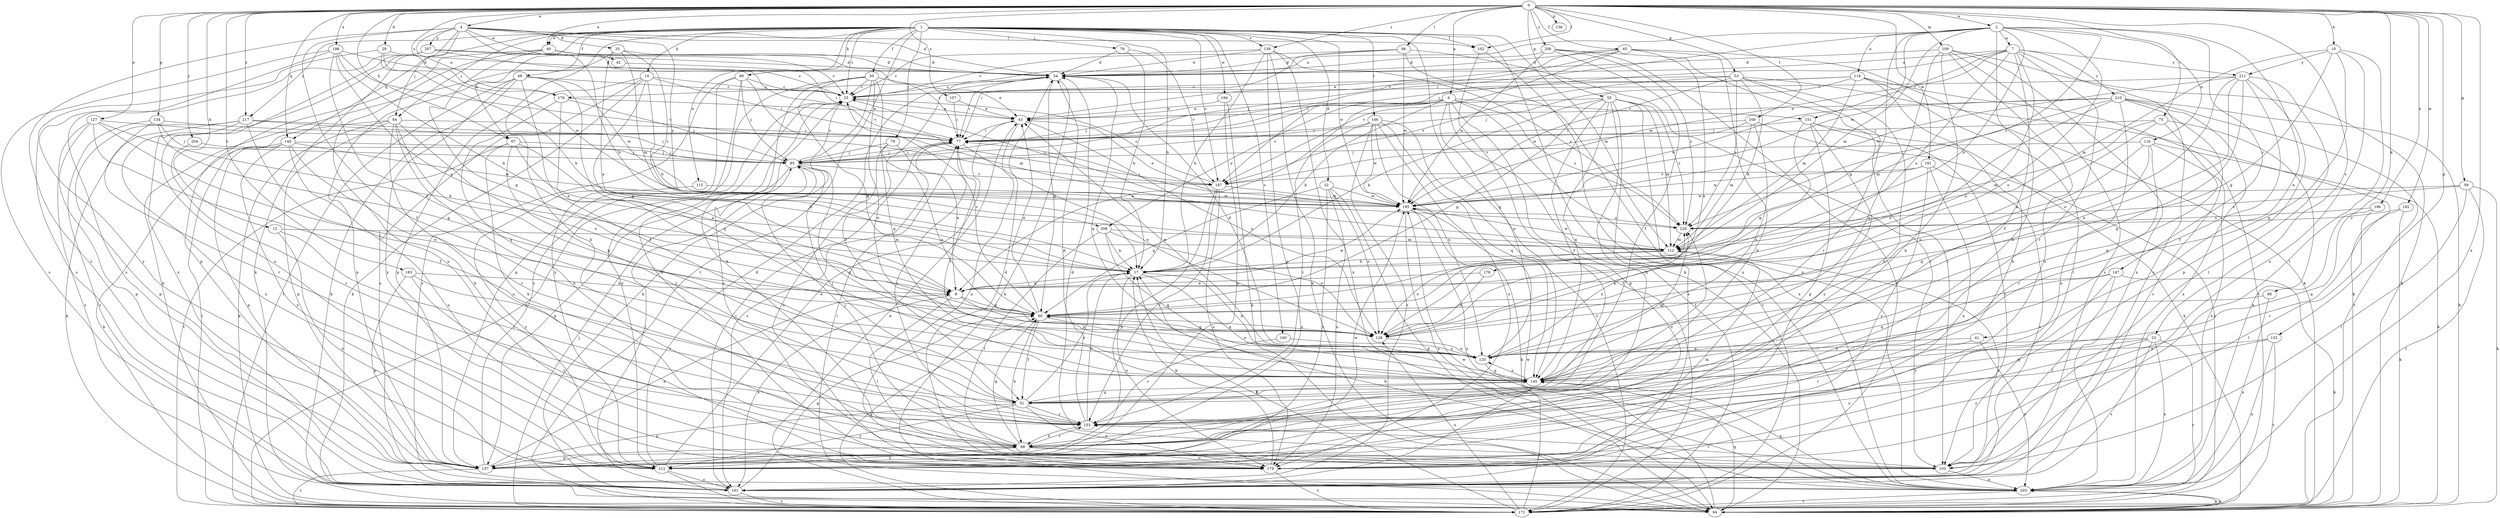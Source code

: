 strict digraph  {
0;
1;
2;
4;
6;
7;
8;
10;
12;
14;
17;
23;
25;
29;
32;
33;
34;
40;
41;
42;
43;
45;
48;
50;
51;
53;
55;
59;
60;
67;
68;
75;
77;
78;
79;
84;
85;
88;
89;
94;
96;
102;
103;
109;
112;
115;
116;
119;
120;
127;
128;
132;
134;
136;
137;
140;
145;
146;
147;
151;
153;
157;
158;
160;
161;
168;
171;
176;
178;
179;
183;
187;
191;
192;
194;
195;
196;
198;
203;
204;
206;
207;
208;
210;
211;
212;
217;
220;
0 -> 2  [label=a];
0 -> 4  [label=a];
0 -> 6  [label=a];
0 -> 10  [label=b];
0 -> 12  [label=b];
0 -> 23  [label=c];
0 -> 29  [label=d];
0 -> 40  [label=e];
0 -> 45  [label=f];
0 -> 53  [label=g];
0 -> 55  [label=g];
0 -> 59  [label=g];
0 -> 67  [label=h];
0 -> 75  [label=i];
0 -> 88  [label=k];
0 -> 96  [label=l];
0 -> 102  [label=l];
0 -> 109  [label=m];
0 -> 127  [label=o];
0 -> 132  [label=p];
0 -> 134  [label=p];
0 -> 136  [label=p];
0 -> 140  [label=q];
0 -> 157  [label=s];
0 -> 158  [label=s];
0 -> 168  [label=t];
0 -> 176  [label=u];
0 -> 183  [label=v];
0 -> 191  [label=w];
0 -> 192  [label=w];
0 -> 196  [label=x];
0 -> 198  [label=x];
0 -> 203  [label=x];
0 -> 204  [label=y];
0 -> 206  [label=y];
0 -> 217  [label=z];
1 -> 14  [label=b];
1 -> 17  [label=b];
1 -> 25  [label=c];
1 -> 32  [label=d];
1 -> 40  [label=e];
1 -> 48  [label=f];
1 -> 50  [label=f];
1 -> 67  [label=h];
1 -> 68  [label=h];
1 -> 78  [label=j];
1 -> 79  [label=j];
1 -> 84  [label=j];
1 -> 89  [label=k];
1 -> 94  [label=k];
1 -> 102  [label=l];
1 -> 112  [label=m];
1 -> 115  [label=n];
1 -> 140  [label=q];
1 -> 145  [label=q];
1 -> 146  [label=r];
1 -> 158  [label=s];
1 -> 160  [label=s];
1 -> 171  [label=t];
1 -> 187  [label=v];
1 -> 194  [label=w];
1 -> 195  [label=w];
1 -> 217  [label=z];
2 -> 7  [label=a];
2 -> 17  [label=b];
2 -> 41  [label=e];
2 -> 60  [label=g];
2 -> 68  [label=h];
2 -> 77  [label=i];
2 -> 112  [label=m];
2 -> 116  [label=n];
2 -> 119  [label=n];
2 -> 128  [label=o];
2 -> 147  [label=r];
2 -> 176  [label=u];
2 -> 195  [label=w];
2 -> 220  [label=z];
4 -> 17  [label=b];
4 -> 33  [label=d];
4 -> 34  [label=d];
4 -> 42  [label=e];
4 -> 51  [label=f];
4 -> 84  [label=j];
4 -> 94  [label=k];
4 -> 102  [label=l];
4 -> 161  [label=s];
4 -> 176  [label=u];
4 -> 207  [label=y];
4 -> 208  [label=y];
6 -> 8  [label=a];
6 -> 17  [label=b];
6 -> 85  [label=j];
6 -> 120  [label=n];
6 -> 137  [label=p];
6 -> 151  [label=r];
6 -> 171  [label=t];
6 -> 187  [label=v];
6 -> 203  [label=x];
6 -> 208  [label=y];
6 -> 220  [label=z];
7 -> 34  [label=d];
7 -> 51  [label=f];
7 -> 77  [label=i];
7 -> 128  [label=o];
7 -> 151  [label=r];
7 -> 153  [label=r];
7 -> 161  [label=s];
7 -> 178  [label=u];
7 -> 195  [label=w];
7 -> 210  [label=y];
7 -> 211  [label=y];
8 -> 60  [label=g];
8 -> 103  [label=l];
8 -> 120  [label=n];
8 -> 161  [label=s];
8 -> 195  [label=w];
10 -> 60  [label=g];
10 -> 103  [label=l];
10 -> 112  [label=m];
10 -> 145  [label=q];
10 -> 179  [label=u];
10 -> 211  [label=y];
12 -> 112  [label=m];
12 -> 153  [label=r];
12 -> 212  [label=y];
14 -> 17  [label=b];
14 -> 25  [label=c];
14 -> 60  [label=g];
14 -> 77  [label=i];
14 -> 94  [label=k];
14 -> 137  [label=p];
14 -> 161  [label=s];
17 -> 8  [label=a];
17 -> 120  [label=n];
17 -> 145  [label=q];
17 -> 179  [label=u];
23 -> 120  [label=n];
23 -> 145  [label=q];
23 -> 161  [label=s];
23 -> 171  [label=t];
23 -> 203  [label=x];
23 -> 212  [label=y];
25 -> 43  [label=e];
25 -> 212  [label=y];
29 -> 17  [label=b];
29 -> 34  [label=d];
29 -> 161  [label=s];
29 -> 195  [label=w];
32 -> 60  [label=g];
32 -> 94  [label=k];
32 -> 128  [label=o];
32 -> 179  [label=u];
32 -> 195  [label=w];
32 -> 212  [label=y];
33 -> 8  [label=a];
33 -> 34  [label=d];
33 -> 94  [label=k];
33 -> 112  [label=m];
33 -> 220  [label=z];
34 -> 25  [label=c];
34 -> 51  [label=f];
34 -> 60  [label=g];
34 -> 77  [label=i];
34 -> 94  [label=k];
34 -> 145  [label=q];
40 -> 25  [label=c];
40 -> 34  [label=d];
40 -> 60  [label=g];
40 -> 77  [label=i];
40 -> 137  [label=p];
40 -> 179  [label=u];
41 -> 120  [label=n];
41 -> 153  [label=r];
41 -> 203  [label=x];
42 -> 77  [label=i];
43 -> 77  [label=i];
43 -> 128  [label=o];
43 -> 179  [label=u];
45 -> 34  [label=d];
45 -> 43  [label=e];
45 -> 68  [label=h];
45 -> 85  [label=j];
45 -> 94  [label=k];
45 -> 128  [label=o];
45 -> 187  [label=v];
48 -> 25  [label=c];
48 -> 51  [label=f];
48 -> 94  [label=k];
48 -> 137  [label=p];
48 -> 145  [label=q];
48 -> 171  [label=t];
48 -> 195  [label=w];
48 -> 212  [label=y];
50 -> 25  [label=c];
50 -> 43  [label=e];
50 -> 60  [label=g];
50 -> 68  [label=h];
50 -> 94  [label=k];
50 -> 120  [label=n];
50 -> 137  [label=p];
50 -> 145  [label=q];
51 -> 17  [label=b];
51 -> 85  [label=j];
51 -> 137  [label=p];
51 -> 145  [label=q];
51 -> 153  [label=r];
51 -> 179  [label=u];
51 -> 212  [label=y];
53 -> 17  [label=b];
53 -> 25  [label=c];
53 -> 68  [label=h];
53 -> 94  [label=k];
53 -> 153  [label=r];
53 -> 187  [label=v];
53 -> 195  [label=w];
53 -> 220  [label=z];
55 -> 17  [label=b];
55 -> 43  [label=e];
55 -> 51  [label=f];
55 -> 60  [label=g];
55 -> 68  [label=h];
55 -> 112  [label=m];
55 -> 145  [label=q];
55 -> 161  [label=s];
55 -> 171  [label=t];
55 -> 220  [label=z];
59 -> 94  [label=k];
59 -> 103  [label=l];
59 -> 171  [label=t];
59 -> 195  [label=w];
59 -> 220  [label=z];
60 -> 25  [label=c];
60 -> 43  [label=e];
60 -> 51  [label=f];
60 -> 68  [label=h];
60 -> 120  [label=n];
60 -> 128  [label=o];
67 -> 8  [label=a];
67 -> 17  [label=b];
67 -> 68  [label=h];
67 -> 85  [label=j];
67 -> 153  [label=r];
67 -> 171  [label=t];
68 -> 60  [label=g];
68 -> 85  [label=j];
68 -> 103  [label=l];
68 -> 137  [label=p];
68 -> 153  [label=r];
68 -> 179  [label=u];
68 -> 212  [label=y];
75 -> 8  [label=a];
75 -> 77  [label=i];
75 -> 112  [label=m];
75 -> 145  [label=q];
75 -> 203  [label=x];
77 -> 85  [label=j];
77 -> 128  [label=o];
77 -> 161  [label=s];
78 -> 17  [label=b];
78 -> 34  [label=d];
78 -> 187  [label=v];
79 -> 8  [label=a];
79 -> 85  [label=j];
79 -> 128  [label=o];
79 -> 179  [label=u];
84 -> 68  [label=h];
84 -> 77  [label=i];
84 -> 94  [label=k];
84 -> 128  [label=o];
84 -> 137  [label=p];
84 -> 145  [label=q];
84 -> 171  [label=t];
84 -> 179  [label=u];
85 -> 25  [label=c];
85 -> 77  [label=i];
85 -> 137  [label=p];
85 -> 145  [label=q];
85 -> 187  [label=v];
88 -> 60  [label=g];
88 -> 203  [label=x];
89 -> 25  [label=c];
89 -> 85  [label=j];
89 -> 112  [label=m];
89 -> 161  [label=s];
89 -> 179  [label=u];
89 -> 212  [label=y];
94 -> 145  [label=q];
94 -> 195  [label=w];
94 -> 203  [label=x];
96 -> 25  [label=c];
96 -> 34  [label=d];
96 -> 77  [label=i];
96 -> 103  [label=l];
96 -> 195  [label=w];
96 -> 203  [label=x];
102 -> 171  [label=t];
102 -> 203  [label=x];
103 -> 25  [label=c];
103 -> 34  [label=d];
103 -> 153  [label=r];
103 -> 203  [label=x];
109 -> 34  [label=d];
109 -> 68  [label=h];
109 -> 94  [label=k];
109 -> 145  [label=q];
109 -> 161  [label=s];
109 -> 179  [label=u];
109 -> 203  [label=x];
112 -> 17  [label=b];
112 -> 128  [label=o];
112 -> 161  [label=s];
112 -> 195  [label=w];
115 -> 195  [label=w];
115 -> 212  [label=y];
116 -> 85  [label=j];
116 -> 94  [label=k];
116 -> 128  [label=o];
116 -> 145  [label=q];
116 -> 153  [label=r];
116 -> 203  [label=x];
119 -> 25  [label=c];
119 -> 68  [label=h];
119 -> 77  [label=i];
119 -> 85  [label=j];
119 -> 103  [label=l];
119 -> 112  [label=m];
119 -> 171  [label=t];
120 -> 34  [label=d];
120 -> 43  [label=e];
120 -> 145  [label=q];
120 -> 220  [label=z];
127 -> 17  [label=b];
127 -> 51  [label=f];
127 -> 77  [label=i];
127 -> 120  [label=n];
127 -> 137  [label=p];
127 -> 161  [label=s];
128 -> 60  [label=g];
128 -> 120  [label=n];
132 -> 120  [label=n];
132 -> 171  [label=t];
132 -> 203  [label=x];
132 -> 212  [label=y];
134 -> 60  [label=g];
134 -> 77  [label=i];
134 -> 85  [label=j];
134 -> 153  [label=r];
134 -> 161  [label=s];
137 -> 8  [label=a];
137 -> 25  [label=c];
137 -> 171  [label=t];
137 -> 195  [label=w];
140 -> 85  [label=j];
140 -> 94  [label=k];
140 -> 137  [label=p];
140 -> 153  [label=r];
140 -> 179  [label=u];
140 -> 195  [label=w];
140 -> 212  [label=y];
145 -> 51  [label=f];
145 -> 77  [label=i];
145 -> 120  [label=n];
145 -> 220  [label=z];
146 -> 77  [label=i];
146 -> 120  [label=n];
146 -> 145  [label=q];
146 -> 153  [label=r];
146 -> 161  [label=s];
146 -> 171  [label=t];
146 -> 179  [label=u];
146 -> 195  [label=w];
147 -> 8  [label=a];
147 -> 94  [label=k];
147 -> 103  [label=l];
147 -> 145  [label=q];
147 -> 212  [label=y];
151 -> 60  [label=g];
151 -> 77  [label=i];
151 -> 94  [label=k];
151 -> 103  [label=l];
151 -> 137  [label=p];
151 -> 212  [label=y];
153 -> 17  [label=b];
153 -> 34  [label=d];
153 -> 68  [label=h];
153 -> 77  [label=i];
153 -> 220  [label=z];
157 -> 43  [label=e];
157 -> 77  [label=i];
158 -> 17  [label=b];
158 -> 25  [label=c];
158 -> 34  [label=d];
158 -> 94  [label=k];
158 -> 137  [label=p];
158 -> 203  [label=x];
158 -> 220  [label=z];
160 -> 120  [label=n];
160 -> 153  [label=r];
161 -> 60  [label=g];
161 -> 77  [label=i];
161 -> 85  [label=j];
161 -> 171  [label=t];
168 -> 77  [label=i];
168 -> 112  [label=m];
168 -> 120  [label=n];
168 -> 171  [label=t];
168 -> 187  [label=v];
171 -> 17  [label=b];
171 -> 25  [label=c];
171 -> 43  [label=e];
171 -> 60  [label=g];
171 -> 85  [label=j];
171 -> 128  [label=o];
171 -> 195  [label=w];
176 -> 8  [label=a];
176 -> 43  [label=e];
176 -> 85  [label=j];
176 -> 145  [label=q];
178 -> 8  [label=a];
178 -> 128  [label=o];
179 -> 17  [label=b];
179 -> 34  [label=d];
179 -> 112  [label=m];
179 -> 171  [label=t];
183 -> 8  [label=a];
183 -> 103  [label=l];
183 -> 137  [label=p];
183 -> 153  [label=r];
187 -> 25  [label=c];
187 -> 137  [label=p];
187 -> 153  [label=r];
187 -> 179  [label=u];
187 -> 195  [label=w];
191 -> 161  [label=s];
191 -> 179  [label=u];
191 -> 187  [label=v];
191 -> 195  [label=w];
191 -> 212  [label=y];
192 -> 94  [label=k];
192 -> 153  [label=r];
192 -> 220  [label=z];
194 -> 43  [label=e];
194 -> 94  [label=k];
194 -> 137  [label=p];
195 -> 25  [label=c];
195 -> 43  [label=e];
195 -> 77  [label=i];
195 -> 94  [label=k];
195 -> 161  [label=s];
195 -> 203  [label=x];
195 -> 220  [label=z];
196 -> 103  [label=l];
196 -> 145  [label=q];
196 -> 220  [label=z];
198 -> 8  [label=a];
198 -> 17  [label=b];
198 -> 34  [label=d];
198 -> 128  [label=o];
198 -> 161  [label=s];
198 -> 187  [label=v];
198 -> 212  [label=y];
203 -> 17  [label=b];
203 -> 77  [label=i];
203 -> 94  [label=k];
203 -> 145  [label=q];
203 -> 171  [label=t];
204 -> 85  [label=j];
204 -> 153  [label=r];
206 -> 34  [label=d];
206 -> 51  [label=f];
206 -> 103  [label=l];
206 -> 171  [label=t];
206 -> 195  [label=w];
206 -> 220  [label=z];
207 -> 25  [label=c];
207 -> 34  [label=d];
207 -> 161  [label=s];
207 -> 179  [label=u];
207 -> 187  [label=v];
207 -> 203  [label=x];
208 -> 17  [label=b];
208 -> 103  [label=l];
208 -> 112  [label=m];
208 -> 128  [label=o];
208 -> 145  [label=q];
210 -> 43  [label=e];
210 -> 94  [label=k];
210 -> 112  [label=m];
210 -> 128  [label=o];
210 -> 161  [label=s];
210 -> 171  [label=t];
210 -> 179  [label=u];
210 -> 195  [label=w];
210 -> 203  [label=x];
211 -> 25  [label=c];
211 -> 51  [label=f];
211 -> 103  [label=l];
211 -> 120  [label=n];
211 -> 128  [label=o];
211 -> 137  [label=p];
211 -> 145  [label=q];
211 -> 195  [label=w];
212 -> 34  [label=d];
212 -> 43  [label=e];
212 -> 161  [label=s];
212 -> 171  [label=t];
217 -> 68  [label=h];
217 -> 77  [label=i];
217 -> 85  [label=j];
217 -> 94  [label=k];
217 -> 137  [label=p];
217 -> 212  [label=y];
220 -> 112  [label=m];
}
